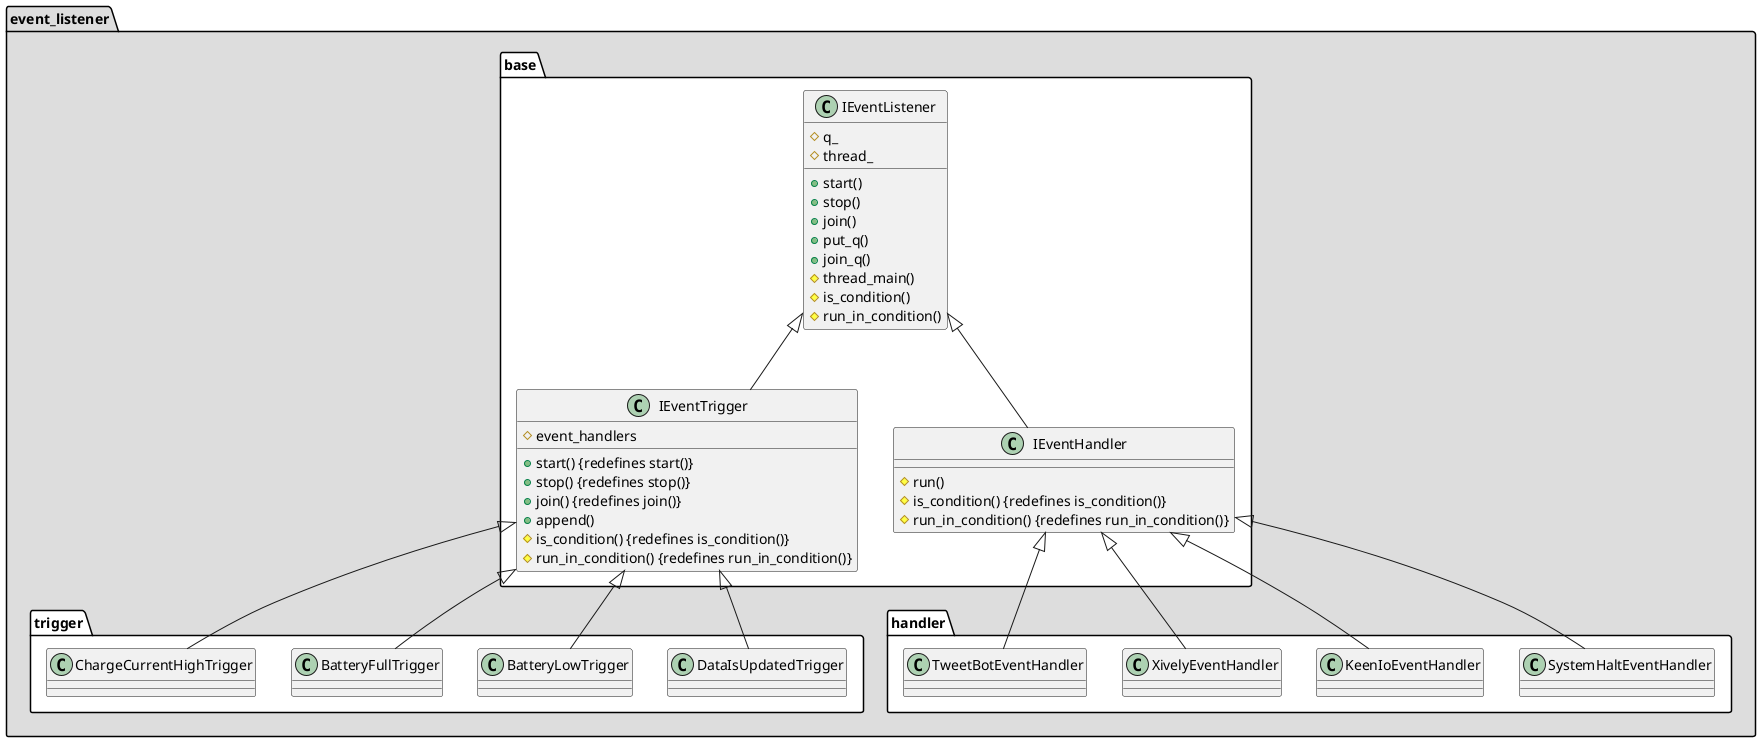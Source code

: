 ' class diagram
@startuml

package event_listener #DDDDDD {
    package base #FFFFFF {
        class IEventListener {
            #q_
            #thread_
            +start()
            +stop()
            +join()
            +put_q()
            +join_q()
            #thread_main()
            #is_condition()
            #run_in_condition()
        }
        class IEventTrigger {
            #event_handlers
            +start() {redefines start()}
            +stop() {redefines stop()}
            +join() {redefines join()}
            +append()
            #is_condition() {redefines is_condition()}
            #run_in_condition() {redefines run_in_condition()}
        }
        class IEventHandler {
            #run()
            #is_condition() {redefines is_condition()}
            #run_in_condition() {redefines run_in_condition()}
        }

        IEventListener <|-- IEventTrigger
        IEventListener <|-- IEventHandler
    }

    package trigger #FFFFFF {
        class DataIsUpdatedTrigger {
        }
        class BatteryLowTrigger {
        }
        class BatteryFullTrigger {
        }
        class ChargeCurrentHighTrigger {
        }

        IEventTrigger <|-- DataIsUpdatedTrigger
        IEventTrigger <|-- BatteryLowTrigger
        IEventTrigger <|-- BatteryFullTrigger
        IEventTrigger <|-- ChargeCurrentHighTrigger
    }

    package handler #FFFFFF {
        class SystemHaltEventHandler {
        }
        class KeenIoEventHandler {
        }
        class XivelyEventHandler {
        }
        class TweetBotEventHandler {
        }

        IEventHandler <|-- SystemHaltEventHandler
        IEventHandler <|-- KeenIoEventHandler
        IEventHandler <|-- XivelyEventHandler
        IEventHandler <|-- TweetBotEventHandler
    }
}
@enduml
